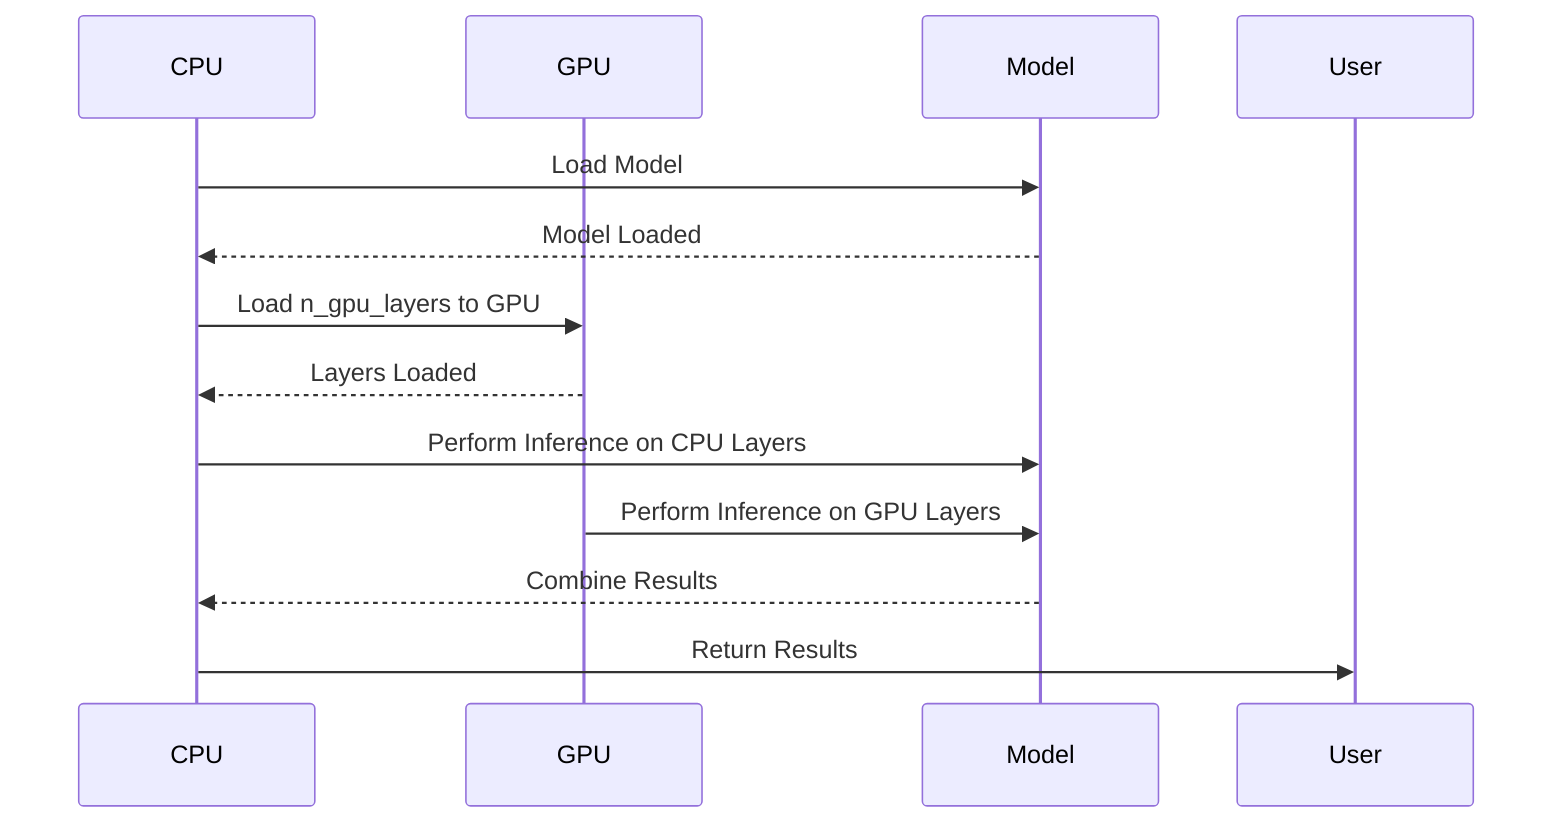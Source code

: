 sequenceDiagram
    participant CPU
    participant GPU
    participant Model
    CPU->>Model: Load Model
    Model-->>CPU: Model Loaded
    CPU->>GPU: Load n_gpu_layers to GPU
    GPU-->>CPU: Layers Loaded
    CPU->>Model: Perform Inference on CPU Layers
    GPU->>Model: Perform Inference on GPU Layers
    Model-->>CPU: Combine Results
    CPU->>User: Return Results